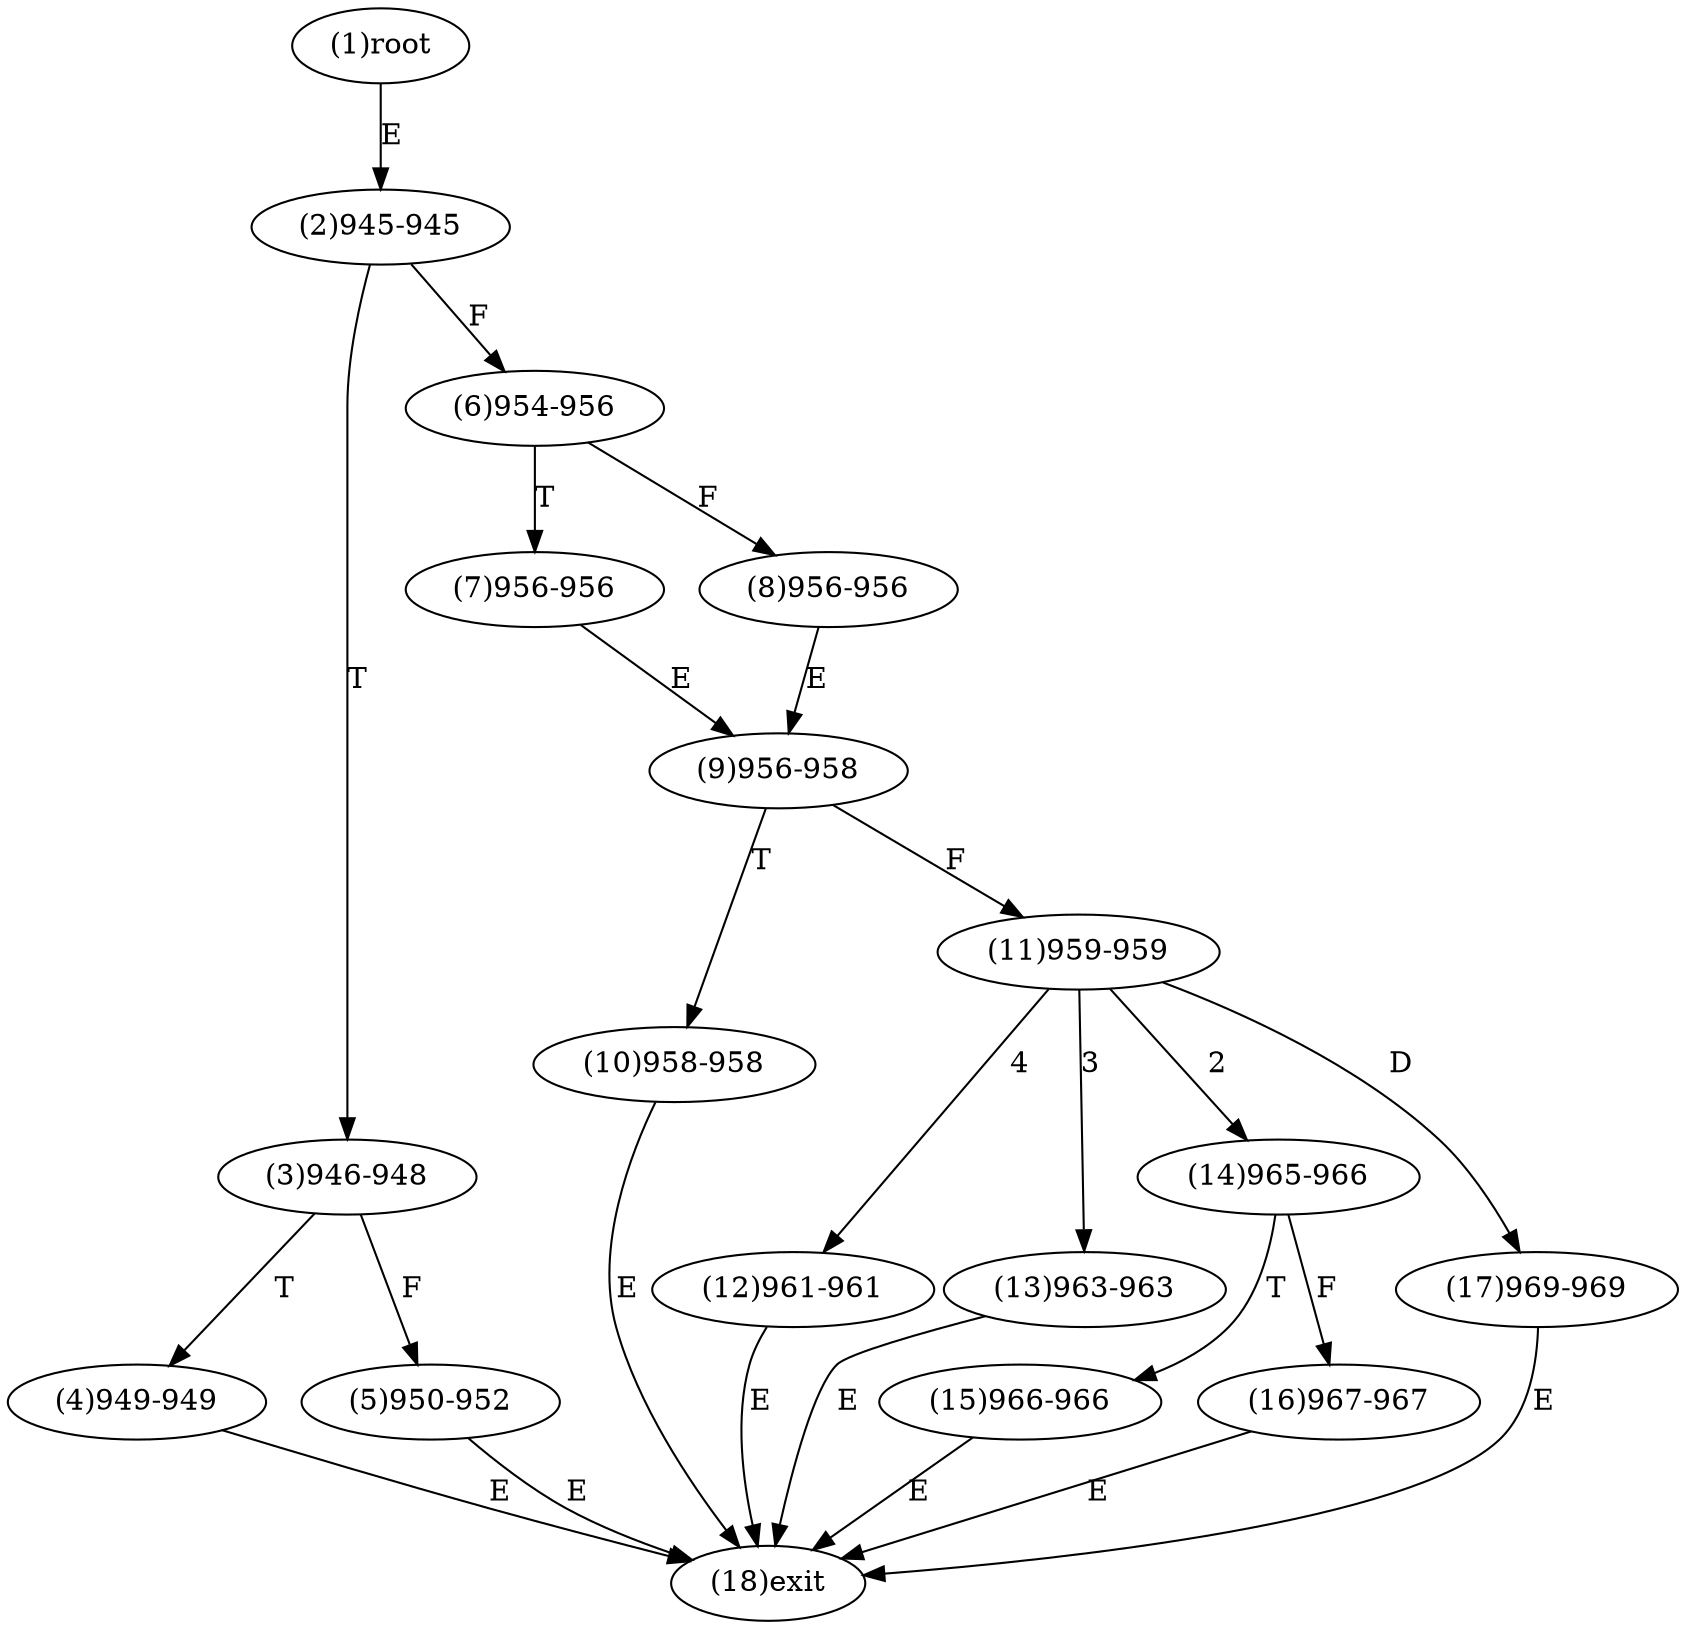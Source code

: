 digraph "" { 
1[ label="(1)root"];
2[ label="(2)945-945"];
3[ label="(3)946-948"];
4[ label="(4)949-949"];
5[ label="(5)950-952"];
6[ label="(6)954-956"];
7[ label="(7)956-956"];
8[ label="(8)956-956"];
9[ label="(9)956-958"];
10[ label="(10)958-958"];
11[ label="(11)959-959"];
12[ label="(12)961-961"];
13[ label="(13)963-963"];
14[ label="(14)965-966"];
15[ label="(15)966-966"];
17[ label="(17)969-969"];
16[ label="(16)967-967"];
18[ label="(18)exit"];
1->2[ label="E"];
2->6[ label="F"];
2->3[ label="T"];
3->5[ label="F"];
3->4[ label="T"];
4->18[ label="E"];
5->18[ label="E"];
6->8[ label="F"];
6->7[ label="T"];
7->9[ label="E"];
8->9[ label="E"];
9->11[ label="F"];
9->10[ label="T"];
10->18[ label="E"];
11->14[ label="2"];
11->13[ label="3"];
11->12[ label="4"];
11->17[ label="D"];
12->18[ label="E"];
13->18[ label="E"];
14->16[ label="F"];
14->15[ label="T"];
15->18[ label="E"];
16->18[ label="E"];
17->18[ label="E"];
}